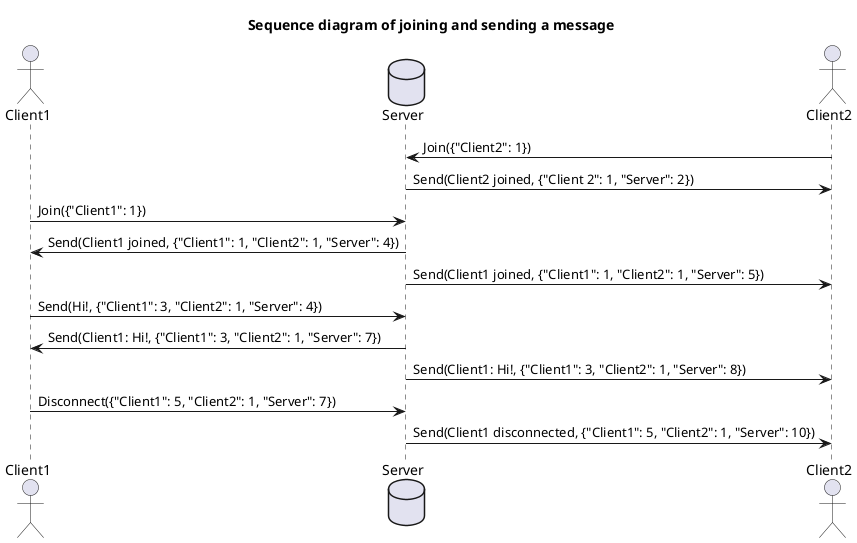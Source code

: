 @startuml
title Sequence diagram of joining and sending a message

actor Client1 as client1
database Server as server
actor Client2 as client2

client2 -> server : Join({"Client2": 1})
server -> client2 : Send(Client2 joined, {"Client 2": 1, "Server": 2})
client1 -> server : Join({"Client1": 1})
server -> client1 : Send(Client1 joined, {"Client1": 1, "Client2": 1, "Server": 4})
server -> client2 : Send(Client1 joined, {"Client1": 1, "Client2": 1, "Server": 5})
client1 -> server : Send(Hi!, {"Client1": 3, "Client2": 1, "Server": 4})
server -> client1 : Send(Client1: Hi!, {"Client1": 3, "Client2": 1, "Server": 7})
server -> client2 : Send(Client1: Hi!, {"Client1": 3, "Client2": 1, "Server": 8})
client1 -> server : Disconnect({"Client1": 5, "Client2": 1, "Server": 7})
server -> client2 : Send(Client1 disconnected, {"Client1": 5, "Client2": 1, "Server": 10})
@enduml